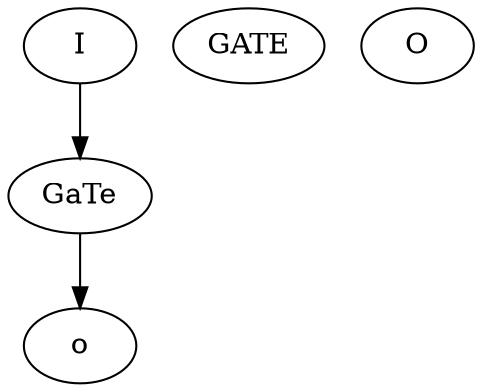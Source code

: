 
diGraph TEST {

I [LABEL = "iNPuT"];

GATE [LABEL = "NoT" ];

O [LABEL = "OuTpUt"];

I -> GaTe -> o;

}
